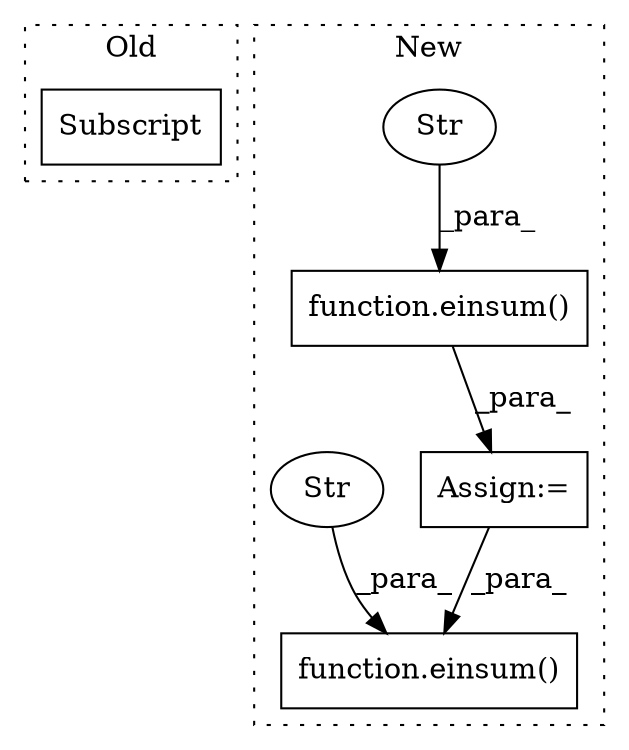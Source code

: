 digraph G {
subgraph cluster0 {
1 [label="Subscript" a="63" s="2450,0" l="6,0" shape="box"];
label = "Old";
style="dotted";
}
subgraph cluster1 {
2 [label="function.einsum()" a="75" s="2925,2967" l="7,1" shape="box"];
3 [label="Str" a="66" s="2932" l="29" shape="ellipse"];
4 [label="Assign:=" a="68" s="2922" l="3" shape="box"];
5 [label="function.einsum()" a="75" s="3054,3099" l="7,1" shape="box"];
6 [label="Str" a="66" s="3061" l="29" shape="ellipse"];
label = "New";
style="dotted";
}
2 -> 4 [label="_para_"];
3 -> 2 [label="_para_"];
4 -> 5 [label="_para_"];
6 -> 5 [label="_para_"];
}